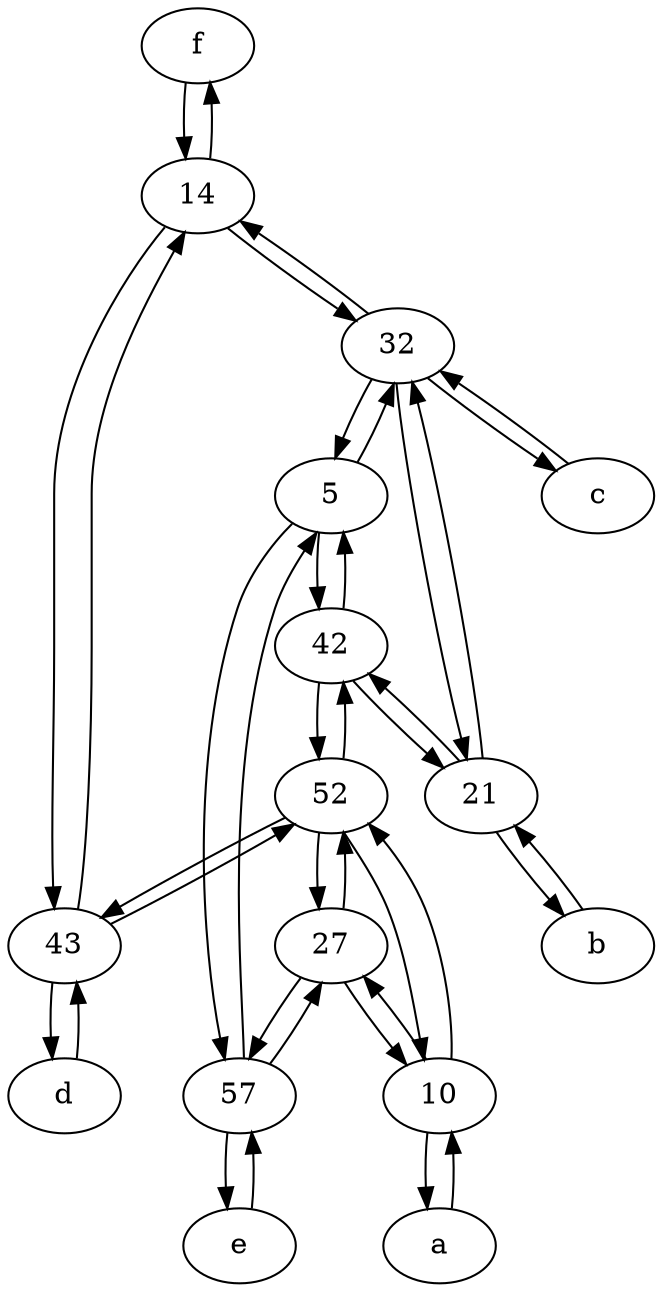 digraph  {
	f [pos="15,45!"];
	14;
	43;
	e [pos="30,50!"];
	c [pos="20,10!"];
	b [pos="50,20!"];
	a [pos="40,10!"];
	21;
	27;
	52;
	5;
	32;
	57;
	d [pos="20,30!"];
	10;
	42;
	32 -> c;
	32 -> 5;
	52 -> 27;
	52 -> 42;
	32 -> 14;
	27 -> 10;
	c -> 32;
	43 -> 52;
	43 -> d;
	10 -> a;
	57 -> 27;
	14 -> f;
	57 -> 5;
	42 -> 5;
	10 -> 52;
	14 -> 32;
	e -> 57;
	5 -> 32;
	14 -> 43;
	5 -> 42;
	21 -> 42;
	f -> 14;
	57 -> e;
	b -> 21;
	27 -> 57;
	5 -> 57;
	27 -> 52;
	42 -> 52;
	43 -> 14;
	42 -> 21;
	21 -> b;
	52 -> 43;
	52 -> 10;
	10 -> 27;
	d -> 43;
	32 -> 21;
	a -> 10;
	21 -> 32;

	}